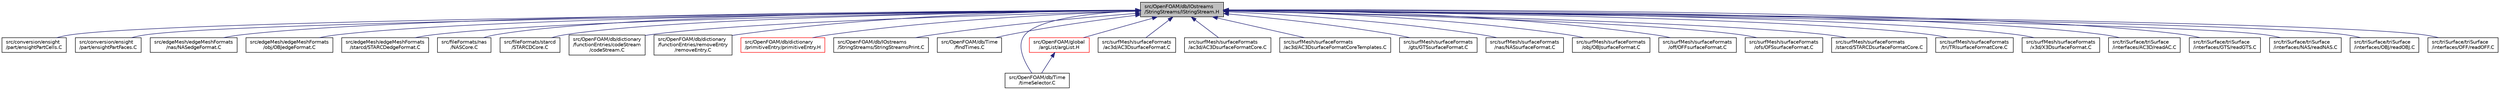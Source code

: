 digraph "src/OpenFOAM/db/IOstreams/StringStreams/IStringStream.H"
{
  bgcolor="transparent";
  edge [fontname="Helvetica",fontsize="10",labelfontname="Helvetica",labelfontsize="10"];
  node [fontname="Helvetica",fontsize="10",shape=record];
  Node1 [label="src/OpenFOAM/db/IOstreams\l/StringStreams/IStringStream.H",height=0.2,width=0.4,color="black", fillcolor="grey75", style="filled", fontcolor="black"];
  Node1 -> Node2 [dir="back",color="midnightblue",fontsize="10",style="solid",fontname="Helvetica"];
  Node2 [label="src/conversion/ensight\l/part/ensightPartCells.C",height=0.2,width=0.4,color="black",URL="$a04799.html"];
  Node1 -> Node3 [dir="back",color="midnightblue",fontsize="10",style="solid",fontname="Helvetica"];
  Node3 [label="src/conversion/ensight\l/part/ensightPartFaces.C",height=0.2,width=0.4,color="black",URL="$a04801.html"];
  Node1 -> Node4 [dir="back",color="midnightblue",fontsize="10",style="solid",fontname="Helvetica"];
  Node4 [label="src/edgeMesh/edgeMeshFormats\l/nas/NASedgeFormat.C",height=0.2,width=0.4,color="black",URL="$a05071.html"];
  Node1 -> Node5 [dir="back",color="midnightblue",fontsize="10",style="solid",fontname="Helvetica"];
  Node5 [label="src/edgeMesh/edgeMeshFormats\l/obj/OBJedgeFormat.C",height=0.2,width=0.4,color="black",URL="$a05074.html"];
  Node1 -> Node6 [dir="back",color="midnightblue",fontsize="10",style="solid",fontname="Helvetica"];
  Node6 [label="src/edgeMesh/edgeMeshFormats\l/starcd/STARCDedgeFormat.C",height=0.2,width=0.4,color="black",URL="$a05077.html"];
  Node1 -> Node7 [dir="back",color="midnightblue",fontsize="10",style="solid",fontname="Helvetica"];
  Node7 [label="src/fileFormats/nas\l/NASCore.C",height=0.2,width=0.4,color="black",URL="$a05128.html"];
  Node1 -> Node8 [dir="back",color="midnightblue",fontsize="10",style="solid",fontname="Helvetica"];
  Node8 [label="src/fileFormats/starcd\l/STARCDCore.C",height=0.2,width=0.4,color="black",URL="$a05155.html"];
  Node1 -> Node9 [dir="back",color="midnightblue",fontsize="10",style="solid",fontname="Helvetica"];
  Node9 [label="src/OpenFOAM/db/dictionary\l/functionEntries/codeStream\l/codeStream.C",height=0.2,width=0.4,color="black",URL="$a07998.html"];
  Node1 -> Node10 [dir="back",color="midnightblue",fontsize="10",style="solid",fontname="Helvetica"];
  Node10 [label="src/OpenFOAM/db/dictionary\l/functionEntries/removeEntry\l/removeEntry.C",height=0.2,width=0.4,color="black",URL="$a08012.html"];
  Node1 -> Node11 [dir="back",color="midnightblue",fontsize="10",style="solid",fontname="Helvetica"];
  Node11 [label="src/OpenFOAM/db/dictionary\l/primitiveEntry/primitiveEntry.H",height=0.2,width=0.4,color="red",URL="$a08015.html"];
  Node1 -> Node12 [dir="back",color="midnightblue",fontsize="10",style="solid",fontname="Helvetica"];
  Node12 [label="src/OpenFOAM/db/IOstreams\l/StringStreams/StringStreamsPrint.C",height=0.2,width=0.4,color="black",URL="$a08134.html",tooltip="Prints out a description of the StringStream. "];
  Node1 -> Node13 [dir="back",color="midnightblue",fontsize="10",style="solid",fontname="Helvetica"];
  Node13 [label="src/OpenFOAM/db/Time\l/findTimes.C",height=0.2,width=0.4,color="black",URL="$a08155.html",tooltip="Searches the current case directory for valid times and sets the time list to these. This is done if a times File does not exist. "];
  Node1 -> Node14 [dir="back",color="midnightblue",fontsize="10",style="solid",fontname="Helvetica"];
  Node14 [label="src/OpenFOAM/db/Time\l/timeSelector.C",height=0.2,width=0.4,color="black",URL="$a08166.html"];
  Node1 -> Node15 [dir="back",color="midnightblue",fontsize="10",style="solid",fontname="Helvetica"];
  Node15 [label="src/OpenFOAM/global\l/argList/argList.H",height=0.2,width=0.4,color="red",URL="$a08456.html"];
  Node15 -> Node14 [dir="back",color="midnightblue",fontsize="10",style="solid",fontname="Helvetica"];
  Node1 -> Node16 [dir="back",color="midnightblue",fontsize="10",style="solid",fontname="Helvetica"];
  Node16 [label="src/surfMesh/surfaceFormats\l/ac3d/AC3DsurfaceFormat.C",height=0.2,width=0.4,color="black",URL="$a09972.html"];
  Node1 -> Node17 [dir="back",color="midnightblue",fontsize="10",style="solid",fontname="Helvetica"];
  Node17 [label="src/surfMesh/surfaceFormats\l/ac3d/AC3DsurfaceFormatCore.C",height=0.2,width=0.4,color="black",URL="$a09974.html"];
  Node1 -> Node18 [dir="back",color="midnightblue",fontsize="10",style="solid",fontname="Helvetica"];
  Node18 [label="src/surfMesh/surfaceFormats\l/ac3d/AC3DsurfaceFormatCoreTemplates.C",height=0.2,width=0.4,color="black",URL="$a09976.html"];
  Node1 -> Node19 [dir="back",color="midnightblue",fontsize="10",style="solid",fontname="Helvetica"];
  Node19 [label="src/surfMesh/surfaceFormats\l/gts/GTSsurfaceFormat.C",height=0.2,width=0.4,color="black",URL="$a09978.html"];
  Node1 -> Node20 [dir="back",color="midnightblue",fontsize="10",style="solid",fontname="Helvetica"];
  Node20 [label="src/surfMesh/surfaceFormats\l/nas/NASsurfaceFormat.C",height=0.2,width=0.4,color="black",URL="$a09981.html"];
  Node1 -> Node21 [dir="back",color="midnightblue",fontsize="10",style="solid",fontname="Helvetica"];
  Node21 [label="src/surfMesh/surfaceFormats\l/obj/OBJsurfaceFormat.C",height=0.2,width=0.4,color="black",URL="$a09986.html"];
  Node1 -> Node22 [dir="back",color="midnightblue",fontsize="10",style="solid",fontname="Helvetica"];
  Node22 [label="src/surfMesh/surfaceFormats\l/off/OFFsurfaceFormat.C",height=0.2,width=0.4,color="black",URL="$a09989.html"];
  Node1 -> Node23 [dir="back",color="midnightblue",fontsize="10",style="solid",fontname="Helvetica"];
  Node23 [label="src/surfMesh/surfaceFormats\l/ofs/OFSsurfaceFormat.C",height=0.2,width=0.4,color="black",URL="$a09992.html"];
  Node1 -> Node24 [dir="back",color="midnightblue",fontsize="10",style="solid",fontname="Helvetica"];
  Node24 [label="src/surfMesh/surfaceFormats\l/starcd/STARCDsurfaceFormatCore.C",height=0.2,width=0.4,color="black",URL="$a10002.html"];
  Node1 -> Node25 [dir="back",color="midnightblue",fontsize="10",style="solid",fontname="Helvetica"];
  Node25 [label="src/surfMesh/surfaceFormats\l/tri/TRIsurfaceFormatCore.C",height=0.2,width=0.4,color="black",URL="$a10017.html"];
  Node1 -> Node26 [dir="back",color="midnightblue",fontsize="10",style="solid",fontname="Helvetica"];
  Node26 [label="src/surfMesh/surfaceFormats\l/x3d/X3DsurfaceFormat.C",height=0.2,width=0.4,color="black",URL="$a10030.html"];
  Node1 -> Node27 [dir="back",color="midnightblue",fontsize="10",style="solid",fontname="Helvetica"];
  Node27 [label="src/triSurface/triSurface\l/interfaces/AC3D/readAC.C",height=0.2,width=0.4,color="black",URL="$a10621.html",tooltip="Reader for .ac files generated by AC3D. "];
  Node1 -> Node28 [dir="back",color="midnightblue",fontsize="10",style="solid",fontname="Helvetica"];
  Node28 [label="src/triSurface/triSurface\l/interfaces/GTS/readGTS.C",height=0.2,width=0.4,color="black",URL="$a10624.html"];
  Node1 -> Node29 [dir="back",color="midnightblue",fontsize="10",style="solid",fontname="Helvetica"];
  Node29 [label="src/triSurface/triSurface\l/interfaces/NAS/readNAS.C",height=0.2,width=0.4,color="black",URL="$a10626.html",tooltip="Nastran surface reader. "];
  Node1 -> Node30 [dir="back",color="midnightblue",fontsize="10",style="solid",fontname="Helvetica"];
  Node30 [label="src/triSurface/triSurface\l/interfaces/OBJ/readOBJ.C",height=0.2,width=0.4,color="black",URL="$a10627.html"];
  Node1 -> Node31 [dir="back",color="midnightblue",fontsize="10",style="solid",fontname="Helvetica"];
  Node31 [label="src/triSurface/triSurface\l/interfaces/OFF/readOFF.C",height=0.2,width=0.4,color="black",URL="$a10629.html",tooltip="Geomview OFF polyList format. Does triangulation. "];
}

